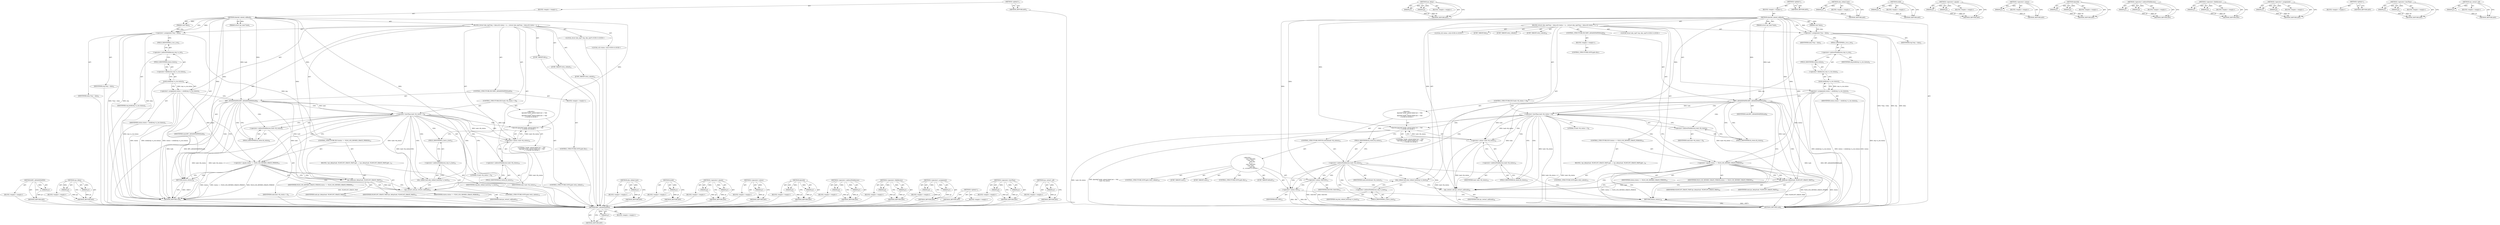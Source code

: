 digraph "rpc_restart_call" {
vulnerable_109 [label=<(METHOD,RPC_ASSASSINATED)>];
vulnerable_110 [label=<(PARAM,p1)>];
vulnerable_111 [label=<(BLOCK,&lt;empty&gt;,&lt;empty&gt;)>];
vulnerable_112 [label=<(METHOD_RETURN,ANY)>];
vulnerable_132 [label=<(METHOD,rpc_delay)>];
vulnerable_133 [label=<(PARAM,p1)>];
vulnerable_134 [label=<(PARAM,p2)>];
vulnerable_135 [label=<(BLOCK,&lt;empty&gt;,&lt;empty&gt;)>];
vulnerable_136 [label=<(METHOD_RETURN,ANY)>];
vulnerable_6 [label=<(METHOD,&lt;global&gt;)<SUB>1</SUB>>];
vulnerable_7 [label=<(BLOCK,&lt;empty&gt;,&lt;empty&gt;)<SUB>1</SUB>>];
vulnerable_8 [label=<(METHOD,nlmclnt_unlock_callback)<SUB>1</SUB>>];
vulnerable_9 [label=<(PARAM,struct rpc_task *task)<SUB>1</SUB>>];
vulnerable_10 [label=<(PARAM,void *data)<SUB>1</SUB>>];
vulnerable_11 [label=<(BLOCK,{
	struct nlm_rqst	*req = data;
	u32 status = n...,{
	struct nlm_rqst	*req = data;
	u32 status = n...)<SUB>2</SUB>>];
vulnerable_12 [label="<(LOCAL,struct nlm_rqst* req: nlm_rqst*)<SUB>3</SUB>>"];
vulnerable_13 [label=<(&lt;operator&gt;.assignment,*req = data)<SUB>3</SUB>>];
vulnerable_14 [label=<(IDENTIFIER,req,*req = data)<SUB>3</SUB>>];
vulnerable_15 [label=<(IDENTIFIER,data,*req = data)<SUB>3</SUB>>];
vulnerable_16 [label="<(LOCAL,u32 status: u32)<SUB>4</SUB>>"];
vulnerable_17 [label=<(&lt;operator&gt;.assignment,status = ntohl(req-&gt;a_res.status))<SUB>4</SUB>>];
vulnerable_18 [label=<(IDENTIFIER,status,status = ntohl(req-&gt;a_res.status))<SUB>4</SUB>>];
vulnerable_19 [label=<(ntohl,ntohl(req-&gt;a_res.status))<SUB>4</SUB>>];
vulnerable_20 [label=<(&lt;operator&gt;.fieldAccess,req-&gt;a_res.status)<SUB>4</SUB>>];
vulnerable_21 [label=<(&lt;operator&gt;.indirectFieldAccess,req-&gt;a_res)<SUB>4</SUB>>];
vulnerable_22 [label=<(IDENTIFIER,req,ntohl(req-&gt;a_res.status))<SUB>4</SUB>>];
vulnerable_23 [label=<(FIELD_IDENTIFIER,a_res,a_res)<SUB>4</SUB>>];
vulnerable_24 [label=<(FIELD_IDENTIFIER,status,status)<SUB>4</SUB>>];
vulnerable_25 [label=<(CONTROL_STRUCTURE,IF,if (RPC_ASSASSINATED(task)))<SUB>6</SUB>>];
vulnerable_26 [label=<(RPC_ASSASSINATED,RPC_ASSASSINATED(task))<SUB>6</SUB>>];
vulnerable_27 [label=<(IDENTIFIER,task,RPC_ASSASSINATED(task))<SUB>6</SUB>>];
vulnerable_28 [label=<(BLOCK,&lt;empty&gt;,&lt;empty&gt;)<SUB>7</SUB>>];
vulnerable_29 [label=<(CONTROL_STRUCTURE,GOTO,goto die;)<SUB>7</SUB>>];
vulnerable_30 [label=<(CONTROL_STRUCTURE,IF,if (task-&gt;tk_status &lt; 0))<SUB>9</SUB>>];
vulnerable_31 [label=<(&lt;operator&gt;.lessThan,task-&gt;tk_status &lt; 0)<SUB>9</SUB>>];
vulnerable_32 [label=<(&lt;operator&gt;.indirectFieldAccess,task-&gt;tk_status)<SUB>9</SUB>>];
vulnerable_33 [label=<(IDENTIFIER,task,task-&gt;tk_status &lt; 0)<SUB>9</SUB>>];
vulnerable_34 [label=<(FIELD_IDENTIFIER,tk_status,tk_status)<SUB>9</SUB>>];
vulnerable_35 [label=<(LITERAL,0,task-&gt;tk_status &lt; 0)<SUB>9</SUB>>];
vulnerable_36 [label="<(BLOCK,{
 		dprintk(&quot;lockd: unlock failed (err = %d)\n...,{
 		dprintk(&quot;lockd: unlock failed (err = %d)\n...)<SUB>9</SUB>>"];
vulnerable_37 [label="<(dprintk,dprintk(&quot;lockd: unlock failed (err = %d)\n&quot;, -t...)<SUB>10</SUB>>"];
vulnerable_38 [label="<(LITERAL,&quot;lockd: unlock failed (err = %d)\n&quot;,dprintk(&quot;lockd: unlock failed (err = %d)\n&quot;, -t...)<SUB>10</SUB>>"];
vulnerable_39 [label=<(&lt;operator&gt;.minus,-task-&gt;tk_status)<SUB>10</SUB>>];
vulnerable_40 [label=<(&lt;operator&gt;.indirectFieldAccess,task-&gt;tk_status)<SUB>10</SUB>>];
vulnerable_41 [label=<(IDENTIFIER,task,-task-&gt;tk_status)<SUB>10</SUB>>];
vulnerable_42 [label=<(FIELD_IDENTIFIER,tk_status,tk_status)<SUB>10</SUB>>];
vulnerable_43 [label=<(CONTROL_STRUCTURE,GOTO,goto retry_rebind;)<SUB>11</SUB>>];
vulnerable_44 [label=<(CONTROL_STRUCTURE,IF,if (status == NLM_LCK_DENIED_GRACE_PERIOD))<SUB>13</SUB>>];
vulnerable_45 [label=<(&lt;operator&gt;.equals,status == NLM_LCK_DENIED_GRACE_PERIOD)<SUB>13</SUB>>];
vulnerable_46 [label=<(IDENTIFIER,status,status == NLM_LCK_DENIED_GRACE_PERIOD)<SUB>13</SUB>>];
vulnerable_47 [label=<(IDENTIFIER,NLM_LCK_DENIED_GRACE_PERIOD,status == NLM_LCK_DENIED_GRACE_PERIOD)<SUB>13</SUB>>];
vulnerable_48 [label=<(BLOCK,{
 		rpc_delay(task, NLMCLNT_GRACE_WAIT);
		got...,{
 		rpc_delay(task, NLMCLNT_GRACE_WAIT);
		got...)<SUB>13</SUB>>];
vulnerable_49 [label=<(rpc_delay,rpc_delay(task, NLMCLNT_GRACE_WAIT))<SUB>14</SUB>>];
vulnerable_50 [label=<(IDENTIFIER,task,rpc_delay(task, NLMCLNT_GRACE_WAIT))<SUB>14</SUB>>];
vulnerable_51 [label=<(IDENTIFIER,NLMCLNT_GRACE_WAIT,rpc_delay(task, NLMCLNT_GRACE_WAIT))<SUB>14</SUB>>];
vulnerable_52 [label=<(CONTROL_STRUCTURE,GOTO,goto retry_unlock;)<SUB>15</SUB>>];
vulnerable_53 [label=<(JUMP_TARGET,die)<SUB>19</SUB>>];
vulnerable_54 [label=<(RETURN,return;,return;)<SUB>20</SUB>>];
vulnerable_55 [label=<(JUMP_TARGET,retry_rebind)<SUB>21</SUB>>];
vulnerable_56 [label=<(nlm_rebind_host,nlm_rebind_host(req-&gt;a_host))<SUB>22</SUB>>];
vulnerable_57 [label=<(&lt;operator&gt;.indirectFieldAccess,req-&gt;a_host)<SUB>22</SUB>>];
vulnerable_58 [label=<(IDENTIFIER,req,nlm_rebind_host(req-&gt;a_host))<SUB>22</SUB>>];
vulnerable_59 [label=<(FIELD_IDENTIFIER,a_host,a_host)<SUB>22</SUB>>];
vulnerable_60 [label=<(JUMP_TARGET,retry_unlock)<SUB>23</SUB>>];
vulnerable_61 [label=<(rpc_restart_call,rpc_restart_call(task))<SUB>24</SUB>>];
vulnerable_62 [label=<(IDENTIFIER,task,rpc_restart_call(task))<SUB>24</SUB>>];
vulnerable_63 [label=<(METHOD_RETURN,void)<SUB>1</SUB>>];
vulnerable_65 [label=<(METHOD_RETURN,ANY)<SUB>1</SUB>>];
vulnerable_137 [label=<(METHOD,nlm_rebind_host)>];
vulnerable_138 [label=<(PARAM,p1)>];
vulnerable_139 [label=<(BLOCK,&lt;empty&gt;,&lt;empty&gt;)>];
vulnerable_140 [label=<(METHOD_RETURN,ANY)>];
vulnerable_95 [label=<(METHOD,ntohl)>];
vulnerable_96 [label=<(PARAM,p1)>];
vulnerable_97 [label=<(BLOCK,&lt;empty&gt;,&lt;empty&gt;)>];
vulnerable_98 [label=<(METHOD_RETURN,ANY)>];
vulnerable_127 [label=<(METHOD,&lt;operator&gt;.equals)>];
vulnerable_128 [label=<(PARAM,p1)>];
vulnerable_129 [label=<(PARAM,p2)>];
vulnerable_130 [label=<(BLOCK,&lt;empty&gt;,&lt;empty&gt;)>];
vulnerable_131 [label=<(METHOD_RETURN,ANY)>];
vulnerable_123 [label=<(METHOD,&lt;operator&gt;.minus)>];
vulnerable_124 [label=<(PARAM,p1)>];
vulnerable_125 [label=<(BLOCK,&lt;empty&gt;,&lt;empty&gt;)>];
vulnerable_126 [label=<(METHOD_RETURN,ANY)>];
vulnerable_118 [label=<(METHOD,dprintk)>];
vulnerable_119 [label=<(PARAM,p1)>];
vulnerable_120 [label=<(PARAM,p2)>];
vulnerable_121 [label=<(BLOCK,&lt;empty&gt;,&lt;empty&gt;)>];
vulnerable_122 [label=<(METHOD_RETURN,ANY)>];
vulnerable_104 [label=<(METHOD,&lt;operator&gt;.indirectFieldAccess)>];
vulnerable_105 [label=<(PARAM,p1)>];
vulnerable_106 [label=<(PARAM,p2)>];
vulnerable_107 [label=<(BLOCK,&lt;empty&gt;,&lt;empty&gt;)>];
vulnerable_108 [label=<(METHOD_RETURN,ANY)>];
vulnerable_99 [label=<(METHOD,&lt;operator&gt;.fieldAccess)>];
vulnerable_100 [label=<(PARAM,p1)>];
vulnerable_101 [label=<(PARAM,p2)>];
vulnerable_102 [label=<(BLOCK,&lt;empty&gt;,&lt;empty&gt;)>];
vulnerable_103 [label=<(METHOD_RETURN,ANY)>];
vulnerable_90 [label=<(METHOD,&lt;operator&gt;.assignment)>];
vulnerable_91 [label=<(PARAM,p1)>];
vulnerable_92 [label=<(PARAM,p2)>];
vulnerable_93 [label=<(BLOCK,&lt;empty&gt;,&lt;empty&gt;)>];
vulnerable_94 [label=<(METHOD_RETURN,ANY)>];
vulnerable_84 [label=<(METHOD,&lt;global&gt;)<SUB>1</SUB>>];
vulnerable_85 [label=<(BLOCK,&lt;empty&gt;,&lt;empty&gt;)>];
vulnerable_86 [label=<(METHOD_RETURN,ANY)>];
vulnerable_113 [label=<(METHOD,&lt;operator&gt;.lessThan)>];
vulnerable_114 [label=<(PARAM,p1)>];
vulnerable_115 [label=<(PARAM,p2)>];
vulnerable_116 [label=<(BLOCK,&lt;empty&gt;,&lt;empty&gt;)>];
vulnerable_117 [label=<(METHOD_RETURN,ANY)>];
vulnerable_141 [label=<(METHOD,rpc_restart_call)>];
vulnerable_142 [label=<(PARAM,p1)>];
vulnerable_143 [label=<(BLOCK,&lt;empty&gt;,&lt;empty&gt;)>];
vulnerable_144 [label=<(METHOD_RETURN,ANY)>];
fixed_122 [label=<(METHOD,RPC_ASSASSINATED)>];
fixed_123 [label=<(PARAM,p1)>];
fixed_124 [label=<(BLOCK,&lt;empty&gt;,&lt;empty&gt;)>];
fixed_125 [label=<(METHOD_RETURN,ANY)>];
fixed_145 [label=<(METHOD,rpc_delay)>];
fixed_146 [label=<(PARAM,p1)>];
fixed_147 [label=<(PARAM,p2)>];
fixed_148 [label=<(BLOCK,&lt;empty&gt;,&lt;empty&gt;)>];
fixed_149 [label=<(METHOD_RETURN,ANY)>];
fixed_6 [label=<(METHOD,&lt;global&gt;)<SUB>1</SUB>>];
fixed_7 [label=<(BLOCK,&lt;empty&gt;,&lt;empty&gt;)<SUB>1</SUB>>];
fixed_8 [label=<(METHOD,nlmclnt_unlock_callback)<SUB>1</SUB>>];
fixed_9 [label=<(PARAM,struct rpc_task *task)<SUB>1</SUB>>];
fixed_10 [label=<(PARAM,void *data)<SUB>1</SUB>>];
fixed_11 [label=<(BLOCK,{
	struct nlm_rqst	*req = data;
	u32 status = n...,{
	struct nlm_rqst	*req = data;
	u32 status = n...)<SUB>2</SUB>>];
fixed_12 [label="<(LOCAL,struct nlm_rqst* req: nlm_rqst*)<SUB>3</SUB>>"];
fixed_13 [label=<(&lt;operator&gt;.assignment,*req = data)<SUB>3</SUB>>];
fixed_14 [label=<(IDENTIFIER,req,*req = data)<SUB>3</SUB>>];
fixed_15 [label=<(IDENTIFIER,data,*req = data)<SUB>3</SUB>>];
fixed_16 [label="<(LOCAL,u32 status: u32)<SUB>4</SUB>>"];
fixed_17 [label=<(&lt;operator&gt;.assignment,status = ntohl(req-&gt;a_res.status))<SUB>4</SUB>>];
fixed_18 [label=<(IDENTIFIER,status,status = ntohl(req-&gt;a_res.status))<SUB>4</SUB>>];
fixed_19 [label=<(ntohl,ntohl(req-&gt;a_res.status))<SUB>4</SUB>>];
fixed_20 [label=<(&lt;operator&gt;.fieldAccess,req-&gt;a_res.status)<SUB>4</SUB>>];
fixed_21 [label=<(&lt;operator&gt;.indirectFieldAccess,req-&gt;a_res)<SUB>4</SUB>>];
fixed_22 [label=<(IDENTIFIER,req,ntohl(req-&gt;a_res.status))<SUB>4</SUB>>];
fixed_23 [label=<(FIELD_IDENTIFIER,a_res,a_res)<SUB>4</SUB>>];
fixed_24 [label=<(FIELD_IDENTIFIER,status,status)<SUB>4</SUB>>];
fixed_25 [label=<(CONTROL_STRUCTURE,IF,if (RPC_ASSASSINATED(task)))<SUB>6</SUB>>];
fixed_26 [label=<(RPC_ASSASSINATED,RPC_ASSASSINATED(task))<SUB>6</SUB>>];
fixed_27 [label=<(IDENTIFIER,task,RPC_ASSASSINATED(task))<SUB>6</SUB>>];
fixed_28 [label=<(BLOCK,&lt;empty&gt;,&lt;empty&gt;)<SUB>7</SUB>>];
fixed_29 [label=<(CONTROL_STRUCTURE,GOTO,goto die;)<SUB>7</SUB>>];
fixed_30 [label=<(CONTROL_STRUCTURE,IF,if (task-&gt;tk_status &lt; 0))<SUB>9</SUB>>];
fixed_31 [label=<(&lt;operator&gt;.lessThan,task-&gt;tk_status &lt; 0)<SUB>9</SUB>>];
fixed_32 [label=<(&lt;operator&gt;.indirectFieldAccess,task-&gt;tk_status)<SUB>9</SUB>>];
fixed_33 [label=<(IDENTIFIER,task,task-&gt;tk_status &lt; 0)<SUB>9</SUB>>];
fixed_34 [label=<(FIELD_IDENTIFIER,tk_status,tk_status)<SUB>9</SUB>>];
fixed_35 [label=<(LITERAL,0,task-&gt;tk_status &lt; 0)<SUB>9</SUB>>];
fixed_36 [label="<(BLOCK,{
 		dprintk(&quot;lockd: unlock failed (err = %d)\n...,{
 		dprintk(&quot;lockd: unlock failed (err = %d)\n...)<SUB>9</SUB>>"];
fixed_37 [label="<(dprintk,dprintk(&quot;lockd: unlock failed (err = %d)\n&quot;, -t...)<SUB>10</SUB>>"];
fixed_38 [label="<(LITERAL,&quot;lockd: unlock failed (err = %d)\n&quot;,dprintk(&quot;lockd: unlock failed (err = %d)\n&quot;, -t...)<SUB>10</SUB>>"];
fixed_39 [label=<(&lt;operator&gt;.minus,-task-&gt;tk_status)<SUB>10</SUB>>];
fixed_40 [label=<(&lt;operator&gt;.indirectFieldAccess,task-&gt;tk_status)<SUB>10</SUB>>];
fixed_41 [label=<(IDENTIFIER,task,-task-&gt;tk_status)<SUB>10</SUB>>];
fixed_42 [label=<(FIELD_IDENTIFIER,tk_status,tk_status)<SUB>10</SUB>>];
fixed_43 [label=<(CONTROL_STRUCTURE,SWITCH,switch(task-&gt;tk_status))<SUB>11</SUB>>];
fixed_44 [label=<(&lt;operator&gt;.indirectFieldAccess,task-&gt;tk_status)<SUB>11</SUB>>];
fixed_45 [label=<(IDENTIFIER,task,switch(task-&gt;tk_status))<SUB>11</SUB>>];
fixed_46 [label=<(FIELD_IDENTIFIER,tk_status,tk_status)<SUB>11</SUB>>];
fixed_47 [label="<(BLOCK,{
		case -EACCES:
		case -EIO:
			goto die;
		d...,{
		case -EACCES:
		case -EIO:
			goto die;
		d...)<SUB>11</SUB>>"];
fixed_48 [label=<(JUMP_TARGET,case)<SUB>12</SUB>>];
fixed_49 [label=<(&lt;operator&gt;.minus,-EACCES)<SUB>12</SUB>>];
fixed_50 [label=<(IDENTIFIER,EACCES,-EACCES)<SUB>12</SUB>>];
fixed_51 [label=<(JUMP_TARGET,case)<SUB>13</SUB>>];
fixed_52 [label=<(&lt;operator&gt;.minus,-EIO)<SUB>13</SUB>>];
fixed_53 [label=<(IDENTIFIER,EIO,-EIO)<SUB>13</SUB>>];
fixed_54 [label=<(CONTROL_STRUCTURE,GOTO,goto die;)<SUB>14</SUB>>];
fixed_55 [label=<(JUMP_TARGET,default)<SUB>15</SUB>>];
fixed_56 [label=<(CONTROL_STRUCTURE,GOTO,goto retry_rebind;)<SUB>16</SUB>>];
fixed_57 [label=<(CONTROL_STRUCTURE,IF,if (status == NLM_LCK_DENIED_GRACE_PERIOD))<SUB>19</SUB>>];
fixed_58 [label=<(&lt;operator&gt;.equals,status == NLM_LCK_DENIED_GRACE_PERIOD)<SUB>19</SUB>>];
fixed_59 [label=<(IDENTIFIER,status,status == NLM_LCK_DENIED_GRACE_PERIOD)<SUB>19</SUB>>];
fixed_60 [label=<(IDENTIFIER,NLM_LCK_DENIED_GRACE_PERIOD,status == NLM_LCK_DENIED_GRACE_PERIOD)<SUB>19</SUB>>];
fixed_61 [label=<(BLOCK,{
 		rpc_delay(task, NLMCLNT_GRACE_WAIT);
		got...,{
 		rpc_delay(task, NLMCLNT_GRACE_WAIT);
		got...)<SUB>19</SUB>>];
fixed_62 [label=<(rpc_delay,rpc_delay(task, NLMCLNT_GRACE_WAIT))<SUB>20</SUB>>];
fixed_63 [label=<(IDENTIFIER,task,rpc_delay(task, NLMCLNT_GRACE_WAIT))<SUB>20</SUB>>];
fixed_64 [label=<(IDENTIFIER,NLMCLNT_GRACE_WAIT,rpc_delay(task, NLMCLNT_GRACE_WAIT))<SUB>20</SUB>>];
fixed_65 [label=<(CONTROL_STRUCTURE,GOTO,goto retry_unlock;)<SUB>21</SUB>>];
fixed_66 [label=<(JUMP_TARGET,die)<SUB>25</SUB>>];
fixed_67 [label=<(RETURN,return;,return;)<SUB>26</SUB>>];
fixed_68 [label=<(JUMP_TARGET,retry_rebind)<SUB>27</SUB>>];
fixed_69 [label=<(nlm_rebind_host,nlm_rebind_host(req-&gt;a_host))<SUB>28</SUB>>];
fixed_70 [label=<(&lt;operator&gt;.indirectFieldAccess,req-&gt;a_host)<SUB>28</SUB>>];
fixed_71 [label=<(IDENTIFIER,req,nlm_rebind_host(req-&gt;a_host))<SUB>28</SUB>>];
fixed_72 [label=<(FIELD_IDENTIFIER,a_host,a_host)<SUB>28</SUB>>];
fixed_73 [label=<(JUMP_TARGET,retry_unlock)<SUB>29</SUB>>];
fixed_74 [label=<(rpc_restart_call,rpc_restart_call(task))<SUB>30</SUB>>];
fixed_75 [label=<(IDENTIFIER,task,rpc_restart_call(task))<SUB>30</SUB>>];
fixed_76 [label=<(METHOD_RETURN,void)<SUB>1</SUB>>];
fixed_78 [label=<(METHOD_RETURN,ANY)<SUB>1</SUB>>];
fixed_150 [label=<(METHOD,nlm_rebind_host)>];
fixed_151 [label=<(PARAM,p1)>];
fixed_152 [label=<(BLOCK,&lt;empty&gt;,&lt;empty&gt;)>];
fixed_153 [label=<(METHOD_RETURN,ANY)>];
fixed_108 [label=<(METHOD,ntohl)>];
fixed_109 [label=<(PARAM,p1)>];
fixed_110 [label=<(BLOCK,&lt;empty&gt;,&lt;empty&gt;)>];
fixed_111 [label=<(METHOD_RETURN,ANY)>];
fixed_140 [label=<(METHOD,&lt;operator&gt;.equals)>];
fixed_141 [label=<(PARAM,p1)>];
fixed_142 [label=<(PARAM,p2)>];
fixed_143 [label=<(BLOCK,&lt;empty&gt;,&lt;empty&gt;)>];
fixed_144 [label=<(METHOD_RETURN,ANY)>];
fixed_136 [label=<(METHOD,&lt;operator&gt;.minus)>];
fixed_137 [label=<(PARAM,p1)>];
fixed_138 [label=<(BLOCK,&lt;empty&gt;,&lt;empty&gt;)>];
fixed_139 [label=<(METHOD_RETURN,ANY)>];
fixed_131 [label=<(METHOD,dprintk)>];
fixed_132 [label=<(PARAM,p1)>];
fixed_133 [label=<(PARAM,p2)>];
fixed_134 [label=<(BLOCK,&lt;empty&gt;,&lt;empty&gt;)>];
fixed_135 [label=<(METHOD_RETURN,ANY)>];
fixed_117 [label=<(METHOD,&lt;operator&gt;.indirectFieldAccess)>];
fixed_118 [label=<(PARAM,p1)>];
fixed_119 [label=<(PARAM,p2)>];
fixed_120 [label=<(BLOCK,&lt;empty&gt;,&lt;empty&gt;)>];
fixed_121 [label=<(METHOD_RETURN,ANY)>];
fixed_112 [label=<(METHOD,&lt;operator&gt;.fieldAccess)>];
fixed_113 [label=<(PARAM,p1)>];
fixed_114 [label=<(PARAM,p2)>];
fixed_115 [label=<(BLOCK,&lt;empty&gt;,&lt;empty&gt;)>];
fixed_116 [label=<(METHOD_RETURN,ANY)>];
fixed_103 [label=<(METHOD,&lt;operator&gt;.assignment)>];
fixed_104 [label=<(PARAM,p1)>];
fixed_105 [label=<(PARAM,p2)>];
fixed_106 [label=<(BLOCK,&lt;empty&gt;,&lt;empty&gt;)>];
fixed_107 [label=<(METHOD_RETURN,ANY)>];
fixed_97 [label=<(METHOD,&lt;global&gt;)<SUB>1</SUB>>];
fixed_98 [label=<(BLOCK,&lt;empty&gt;,&lt;empty&gt;)>];
fixed_99 [label=<(METHOD_RETURN,ANY)>];
fixed_126 [label=<(METHOD,&lt;operator&gt;.lessThan)>];
fixed_127 [label=<(PARAM,p1)>];
fixed_128 [label=<(PARAM,p2)>];
fixed_129 [label=<(BLOCK,&lt;empty&gt;,&lt;empty&gt;)>];
fixed_130 [label=<(METHOD_RETURN,ANY)>];
fixed_154 [label=<(METHOD,rpc_restart_call)>];
fixed_155 [label=<(PARAM,p1)>];
fixed_156 [label=<(BLOCK,&lt;empty&gt;,&lt;empty&gt;)>];
fixed_157 [label=<(METHOD_RETURN,ANY)>];
vulnerable_109 -> vulnerable_110  [key=0, label="AST: "];
vulnerable_109 -> vulnerable_110  [key=1, label="DDG: "];
vulnerable_109 -> vulnerable_111  [key=0, label="AST: "];
vulnerable_109 -> vulnerable_112  [key=0, label="AST: "];
vulnerable_109 -> vulnerable_112  [key=1, label="CFG: "];
vulnerable_110 -> vulnerable_112  [key=0, label="DDG: p1"];
vulnerable_111 -> fixed_122  [key=0];
vulnerable_112 -> fixed_122  [key=0];
vulnerable_132 -> vulnerable_133  [key=0, label="AST: "];
vulnerable_132 -> vulnerable_133  [key=1, label="DDG: "];
vulnerable_132 -> vulnerable_135  [key=0, label="AST: "];
vulnerable_132 -> vulnerable_134  [key=0, label="AST: "];
vulnerable_132 -> vulnerable_134  [key=1, label="DDG: "];
vulnerable_132 -> vulnerable_136  [key=0, label="AST: "];
vulnerable_132 -> vulnerable_136  [key=1, label="CFG: "];
vulnerable_133 -> vulnerable_136  [key=0, label="DDG: p1"];
vulnerable_134 -> vulnerable_136  [key=0, label="DDG: p2"];
vulnerable_135 -> fixed_122  [key=0];
vulnerable_136 -> fixed_122  [key=0];
vulnerable_6 -> vulnerable_7  [key=0, label="AST: "];
vulnerable_6 -> vulnerable_65  [key=0, label="AST: "];
vulnerable_6 -> vulnerable_65  [key=1, label="CFG: "];
vulnerable_7 -> vulnerable_8  [key=0, label="AST: "];
vulnerable_8 -> vulnerable_9  [key=0, label="AST: "];
vulnerable_8 -> vulnerable_9  [key=1, label="DDG: "];
vulnerable_8 -> vulnerable_10  [key=0, label="AST: "];
vulnerable_8 -> vulnerable_10  [key=1, label="DDG: "];
vulnerable_8 -> vulnerable_11  [key=0, label="AST: "];
vulnerable_8 -> vulnerable_63  [key=0, label="AST: "];
vulnerable_8 -> vulnerable_13  [key=0, label="CFG: "];
vulnerable_8 -> vulnerable_13  [key=1, label="DDG: "];
vulnerable_8 -> vulnerable_54  [key=0, label="DDG: "];
vulnerable_8 -> vulnerable_61  [key=0, label="DDG: "];
vulnerable_8 -> vulnerable_26  [key=0, label="DDG: "];
vulnerable_8 -> vulnerable_31  [key=0, label="DDG: "];
vulnerable_8 -> vulnerable_45  [key=0, label="DDG: "];
vulnerable_8 -> vulnerable_37  [key=0, label="DDG: "];
vulnerable_8 -> vulnerable_49  [key=0, label="DDG: "];
vulnerable_9 -> vulnerable_26  [key=0, label="DDG: task"];
vulnerable_10 -> vulnerable_13  [key=0, label="DDG: data"];
vulnerable_11 -> vulnerable_12  [key=0, label="AST: "];
vulnerable_11 -> vulnerable_13  [key=0, label="AST: "];
vulnerable_11 -> vulnerable_16  [key=0, label="AST: "];
vulnerable_11 -> vulnerable_17  [key=0, label="AST: "];
vulnerable_11 -> vulnerable_25  [key=0, label="AST: "];
vulnerable_11 -> vulnerable_30  [key=0, label="AST: "];
vulnerable_11 -> vulnerable_44  [key=0, label="AST: "];
vulnerable_11 -> vulnerable_53  [key=0, label="AST: "];
vulnerable_11 -> vulnerable_54  [key=0, label="AST: "];
vulnerable_11 -> vulnerable_55  [key=0, label="AST: "];
vulnerable_11 -> vulnerable_56  [key=0, label="AST: "];
vulnerable_11 -> vulnerable_60  [key=0, label="AST: "];
vulnerable_11 -> vulnerable_61  [key=0, label="AST: "];
vulnerable_12 -> fixed_122  [key=0];
vulnerable_13 -> vulnerable_14  [key=0, label="AST: "];
vulnerable_13 -> vulnerable_15  [key=0, label="AST: "];
vulnerable_13 -> vulnerable_23  [key=0, label="CFG: "];
vulnerable_13 -> vulnerable_63  [key=0, label="DDG: req"];
vulnerable_13 -> vulnerable_63  [key=1, label="DDG: data"];
vulnerable_13 -> vulnerable_63  [key=2, label="DDG: *req = data"];
vulnerable_13 -> vulnerable_56  [key=0, label="DDG: req"];
vulnerable_14 -> fixed_122  [key=0];
vulnerable_15 -> fixed_122  [key=0];
vulnerable_16 -> fixed_122  [key=0];
vulnerable_17 -> vulnerable_18  [key=0, label="AST: "];
vulnerable_17 -> vulnerable_19  [key=0, label="AST: "];
vulnerable_17 -> vulnerable_26  [key=0, label="CFG: "];
vulnerable_17 -> vulnerable_63  [key=0, label="DDG: status"];
vulnerable_17 -> vulnerable_63  [key=1, label="DDG: ntohl(req-&gt;a_res.status)"];
vulnerable_17 -> vulnerable_63  [key=2, label="DDG: status = ntohl(req-&gt;a_res.status)"];
vulnerable_17 -> vulnerable_45  [key=0, label="DDG: status"];
vulnerable_18 -> fixed_122  [key=0];
vulnerable_19 -> vulnerable_20  [key=0, label="AST: "];
vulnerable_19 -> vulnerable_17  [key=0, label="CFG: "];
vulnerable_19 -> vulnerable_17  [key=1, label="DDG: req-&gt;a_res.status"];
vulnerable_19 -> vulnerable_63  [key=0, label="DDG: req-&gt;a_res.status"];
vulnerable_20 -> vulnerable_21  [key=0, label="AST: "];
vulnerable_20 -> vulnerable_24  [key=0, label="AST: "];
vulnerable_20 -> vulnerable_19  [key=0, label="CFG: "];
vulnerable_21 -> vulnerable_22  [key=0, label="AST: "];
vulnerable_21 -> vulnerable_23  [key=0, label="AST: "];
vulnerable_21 -> vulnerable_24  [key=0, label="CFG: "];
vulnerable_22 -> fixed_122  [key=0];
vulnerable_23 -> vulnerable_21  [key=0, label="CFG: "];
vulnerable_24 -> vulnerable_20  [key=0, label="CFG: "];
vulnerable_25 -> vulnerable_26  [key=0, label="AST: "];
vulnerable_25 -> vulnerable_28  [key=0, label="AST: "];
vulnerable_26 -> vulnerable_27  [key=0, label="AST: "];
vulnerable_26 -> vulnerable_54  [key=0, label="CFG: "];
vulnerable_26 -> vulnerable_54  [key=1, label="CDG: "];
vulnerable_26 -> vulnerable_34  [key=0, label="CFG: "];
vulnerable_26 -> vulnerable_34  [key=1, label="CDG: "];
vulnerable_26 -> vulnerable_63  [key=0, label="DDG: task"];
vulnerable_26 -> vulnerable_63  [key=1, label="DDG: RPC_ASSASSINATED(task)"];
vulnerable_26 -> vulnerable_61  [key=0, label="DDG: task"];
vulnerable_26 -> vulnerable_31  [key=0, label="DDG: task"];
vulnerable_26 -> vulnerable_31  [key=1, label="CDG: "];
vulnerable_26 -> vulnerable_49  [key=0, label="DDG: task"];
vulnerable_26 -> vulnerable_39  [key=0, label="DDG: task"];
vulnerable_26 -> vulnerable_32  [key=0, label="CDG: "];
vulnerable_27 -> fixed_122  [key=0];
vulnerable_28 -> vulnerable_29  [key=0, label="AST: "];
vulnerable_29 -> fixed_122  [key=0];
vulnerable_30 -> vulnerable_31  [key=0, label="AST: "];
vulnerable_30 -> vulnerable_36  [key=0, label="AST: "];
vulnerable_31 -> vulnerable_32  [key=0, label="AST: "];
vulnerable_31 -> vulnerable_35  [key=0, label="AST: "];
vulnerable_31 -> vulnerable_42  [key=0, label="CFG: "];
vulnerable_31 -> vulnerable_42  [key=1, label="CDG: "];
vulnerable_31 -> vulnerable_45  [key=0, label="CFG: "];
vulnerable_31 -> vulnerable_45  [key=1, label="CDG: "];
vulnerable_31 -> vulnerable_63  [key=0, label="DDG: task-&gt;tk_status"];
vulnerable_31 -> vulnerable_63  [key=1, label="DDG: task-&gt;tk_status &lt; 0"];
vulnerable_31 -> vulnerable_61  [key=0, label="DDG: task-&gt;tk_status"];
vulnerable_31 -> vulnerable_61  [key=1, label="CDG: "];
vulnerable_31 -> vulnerable_49  [key=0, label="DDG: task-&gt;tk_status"];
vulnerable_31 -> vulnerable_39  [key=0, label="DDG: task-&gt;tk_status"];
vulnerable_31 -> vulnerable_39  [key=1, label="CDG: "];
vulnerable_31 -> vulnerable_57  [key=0, label="CDG: "];
vulnerable_31 -> vulnerable_37  [key=0, label="CDG: "];
vulnerable_31 -> vulnerable_56  [key=0, label="CDG: "];
vulnerable_31 -> vulnerable_40  [key=0, label="CDG: "];
vulnerable_31 -> vulnerable_59  [key=0, label="CDG: "];
vulnerable_32 -> vulnerable_33  [key=0, label="AST: "];
vulnerable_32 -> vulnerable_34  [key=0, label="AST: "];
vulnerable_32 -> vulnerable_31  [key=0, label="CFG: "];
vulnerable_33 -> fixed_122  [key=0];
vulnerable_34 -> vulnerable_32  [key=0, label="CFG: "];
vulnerable_35 -> fixed_122  [key=0];
vulnerable_36 -> vulnerable_37  [key=0, label="AST: "];
vulnerable_36 -> vulnerable_43  [key=0, label="AST: "];
vulnerable_37 -> vulnerable_38  [key=0, label="AST: "];
vulnerable_37 -> vulnerable_39  [key=0, label="AST: "];
vulnerable_37 -> vulnerable_59  [key=0, label="CFG: "];
vulnerable_38 -> fixed_122  [key=0];
vulnerable_39 -> vulnerable_40  [key=0, label="AST: "];
vulnerable_39 -> vulnerable_37  [key=0, label="CFG: "];
vulnerable_39 -> vulnerable_37  [key=1, label="DDG: task-&gt;tk_status"];
vulnerable_39 -> vulnerable_61  [key=0, label="DDG: task-&gt;tk_status"];
vulnerable_40 -> vulnerable_41  [key=0, label="AST: "];
vulnerable_40 -> vulnerable_42  [key=0, label="AST: "];
vulnerable_40 -> vulnerable_39  [key=0, label="CFG: "];
vulnerable_41 -> fixed_122  [key=0];
vulnerable_42 -> vulnerable_40  [key=0, label="CFG: "];
vulnerable_43 -> fixed_122  [key=0];
vulnerable_44 -> vulnerable_45  [key=0, label="AST: "];
vulnerable_44 -> vulnerable_48  [key=0, label="AST: "];
vulnerable_45 -> vulnerable_46  [key=0, label="AST: "];
vulnerable_45 -> vulnerable_47  [key=0, label="AST: "];
vulnerable_45 -> vulnerable_49  [key=0, label="CFG: "];
vulnerable_45 -> vulnerable_49  [key=1, label="CDG: "];
vulnerable_45 -> vulnerable_54  [key=0, label="CFG: "];
vulnerable_45 -> vulnerable_54  [key=1, label="CDG: "];
vulnerable_45 -> vulnerable_63  [key=0, label="DDG: status"];
vulnerable_45 -> vulnerable_63  [key=1, label="DDG: status == NLM_LCK_DENIED_GRACE_PERIOD"];
vulnerable_45 -> vulnerable_63  [key=2, label="DDG: NLM_LCK_DENIED_GRACE_PERIOD"];
vulnerable_45 -> vulnerable_61  [key=0, label="CDG: "];
vulnerable_46 -> fixed_122  [key=0];
vulnerable_47 -> fixed_122  [key=0];
vulnerable_48 -> vulnerable_49  [key=0, label="AST: "];
vulnerable_48 -> vulnerable_52  [key=0, label="AST: "];
vulnerable_49 -> vulnerable_50  [key=0, label="AST: "];
vulnerable_49 -> vulnerable_51  [key=0, label="AST: "];
vulnerable_49 -> vulnerable_61  [key=0, label="CFG: "];
vulnerable_49 -> vulnerable_61  [key=1, label="DDG: task"];
vulnerable_49 -> vulnerable_63  [key=0, label="DDG: NLMCLNT_GRACE_WAIT"];
vulnerable_50 -> fixed_122  [key=0];
vulnerable_51 -> fixed_122  [key=0];
vulnerable_52 -> fixed_122  [key=0];
vulnerable_53 -> fixed_122  [key=0];
vulnerable_54 -> vulnerable_63  [key=0, label="CFG: "];
vulnerable_54 -> vulnerable_63  [key=1, label="DDG: &lt;RET&gt;"];
vulnerable_55 -> fixed_122  [key=0];
vulnerable_56 -> vulnerable_57  [key=0, label="AST: "];
vulnerable_56 -> vulnerable_61  [key=0, label="CFG: "];
vulnerable_57 -> vulnerable_58  [key=0, label="AST: "];
vulnerable_57 -> vulnerable_59  [key=0, label="AST: "];
vulnerable_57 -> vulnerable_56  [key=0, label="CFG: "];
vulnerable_58 -> fixed_122  [key=0];
vulnerable_59 -> vulnerable_57  [key=0, label="CFG: "];
vulnerable_60 -> fixed_122  [key=0];
vulnerable_61 -> vulnerable_62  [key=0, label="AST: "];
vulnerable_61 -> vulnerable_63  [key=0, label="CFG: "];
vulnerable_62 -> fixed_122  [key=0];
vulnerable_63 -> fixed_122  [key=0];
vulnerable_65 -> fixed_122  [key=0];
vulnerable_137 -> vulnerable_138  [key=0, label="AST: "];
vulnerable_137 -> vulnerable_138  [key=1, label="DDG: "];
vulnerable_137 -> vulnerable_139  [key=0, label="AST: "];
vulnerable_137 -> vulnerable_140  [key=0, label="AST: "];
vulnerable_137 -> vulnerable_140  [key=1, label="CFG: "];
vulnerable_138 -> vulnerable_140  [key=0, label="DDG: p1"];
vulnerable_139 -> fixed_122  [key=0];
vulnerable_140 -> fixed_122  [key=0];
vulnerable_95 -> vulnerable_96  [key=0, label="AST: "];
vulnerable_95 -> vulnerable_96  [key=1, label="DDG: "];
vulnerable_95 -> vulnerable_97  [key=0, label="AST: "];
vulnerable_95 -> vulnerable_98  [key=0, label="AST: "];
vulnerable_95 -> vulnerable_98  [key=1, label="CFG: "];
vulnerable_96 -> vulnerable_98  [key=0, label="DDG: p1"];
vulnerable_97 -> fixed_122  [key=0];
vulnerable_98 -> fixed_122  [key=0];
vulnerable_127 -> vulnerable_128  [key=0, label="AST: "];
vulnerable_127 -> vulnerable_128  [key=1, label="DDG: "];
vulnerable_127 -> vulnerable_130  [key=0, label="AST: "];
vulnerable_127 -> vulnerable_129  [key=0, label="AST: "];
vulnerable_127 -> vulnerable_129  [key=1, label="DDG: "];
vulnerable_127 -> vulnerable_131  [key=0, label="AST: "];
vulnerable_127 -> vulnerable_131  [key=1, label="CFG: "];
vulnerable_128 -> vulnerable_131  [key=0, label="DDG: p1"];
vulnerable_129 -> vulnerable_131  [key=0, label="DDG: p2"];
vulnerable_130 -> fixed_122  [key=0];
vulnerable_131 -> fixed_122  [key=0];
vulnerable_123 -> vulnerable_124  [key=0, label="AST: "];
vulnerable_123 -> vulnerable_124  [key=1, label="DDG: "];
vulnerable_123 -> vulnerable_125  [key=0, label="AST: "];
vulnerable_123 -> vulnerable_126  [key=0, label="AST: "];
vulnerable_123 -> vulnerable_126  [key=1, label="CFG: "];
vulnerable_124 -> vulnerable_126  [key=0, label="DDG: p1"];
vulnerable_125 -> fixed_122  [key=0];
vulnerable_126 -> fixed_122  [key=0];
vulnerable_118 -> vulnerable_119  [key=0, label="AST: "];
vulnerable_118 -> vulnerable_119  [key=1, label="DDG: "];
vulnerable_118 -> vulnerable_121  [key=0, label="AST: "];
vulnerable_118 -> vulnerable_120  [key=0, label="AST: "];
vulnerable_118 -> vulnerable_120  [key=1, label="DDG: "];
vulnerable_118 -> vulnerable_122  [key=0, label="AST: "];
vulnerable_118 -> vulnerable_122  [key=1, label="CFG: "];
vulnerable_119 -> vulnerable_122  [key=0, label="DDG: p1"];
vulnerable_120 -> vulnerable_122  [key=0, label="DDG: p2"];
vulnerable_121 -> fixed_122  [key=0];
vulnerable_122 -> fixed_122  [key=0];
vulnerable_104 -> vulnerable_105  [key=0, label="AST: "];
vulnerable_104 -> vulnerable_105  [key=1, label="DDG: "];
vulnerable_104 -> vulnerable_107  [key=0, label="AST: "];
vulnerable_104 -> vulnerable_106  [key=0, label="AST: "];
vulnerable_104 -> vulnerable_106  [key=1, label="DDG: "];
vulnerable_104 -> vulnerable_108  [key=0, label="AST: "];
vulnerable_104 -> vulnerable_108  [key=1, label="CFG: "];
vulnerable_105 -> vulnerable_108  [key=0, label="DDG: p1"];
vulnerable_106 -> vulnerable_108  [key=0, label="DDG: p2"];
vulnerable_107 -> fixed_122  [key=0];
vulnerable_108 -> fixed_122  [key=0];
vulnerable_99 -> vulnerable_100  [key=0, label="AST: "];
vulnerable_99 -> vulnerable_100  [key=1, label="DDG: "];
vulnerable_99 -> vulnerable_102  [key=0, label="AST: "];
vulnerable_99 -> vulnerable_101  [key=0, label="AST: "];
vulnerable_99 -> vulnerable_101  [key=1, label="DDG: "];
vulnerable_99 -> vulnerable_103  [key=0, label="AST: "];
vulnerable_99 -> vulnerable_103  [key=1, label="CFG: "];
vulnerable_100 -> vulnerable_103  [key=0, label="DDG: p1"];
vulnerable_101 -> vulnerable_103  [key=0, label="DDG: p2"];
vulnerable_102 -> fixed_122  [key=0];
vulnerable_103 -> fixed_122  [key=0];
vulnerable_90 -> vulnerable_91  [key=0, label="AST: "];
vulnerable_90 -> vulnerable_91  [key=1, label="DDG: "];
vulnerable_90 -> vulnerable_93  [key=0, label="AST: "];
vulnerable_90 -> vulnerable_92  [key=0, label="AST: "];
vulnerable_90 -> vulnerable_92  [key=1, label="DDG: "];
vulnerable_90 -> vulnerable_94  [key=0, label="AST: "];
vulnerable_90 -> vulnerable_94  [key=1, label="CFG: "];
vulnerable_91 -> vulnerable_94  [key=0, label="DDG: p1"];
vulnerable_92 -> vulnerable_94  [key=0, label="DDG: p2"];
vulnerable_93 -> fixed_122  [key=0];
vulnerable_94 -> fixed_122  [key=0];
vulnerable_84 -> vulnerable_85  [key=0, label="AST: "];
vulnerable_84 -> vulnerable_86  [key=0, label="AST: "];
vulnerable_84 -> vulnerable_86  [key=1, label="CFG: "];
vulnerable_85 -> fixed_122  [key=0];
vulnerable_86 -> fixed_122  [key=0];
vulnerable_113 -> vulnerable_114  [key=0, label="AST: "];
vulnerable_113 -> vulnerable_114  [key=1, label="DDG: "];
vulnerable_113 -> vulnerable_116  [key=0, label="AST: "];
vulnerable_113 -> vulnerable_115  [key=0, label="AST: "];
vulnerable_113 -> vulnerable_115  [key=1, label="DDG: "];
vulnerable_113 -> vulnerable_117  [key=0, label="AST: "];
vulnerable_113 -> vulnerable_117  [key=1, label="CFG: "];
vulnerable_114 -> vulnerable_117  [key=0, label="DDG: p1"];
vulnerable_115 -> vulnerable_117  [key=0, label="DDG: p2"];
vulnerable_116 -> fixed_122  [key=0];
vulnerable_117 -> fixed_122  [key=0];
vulnerable_141 -> vulnerable_142  [key=0, label="AST: "];
vulnerable_141 -> vulnerable_142  [key=1, label="DDG: "];
vulnerable_141 -> vulnerable_143  [key=0, label="AST: "];
vulnerable_141 -> vulnerable_144  [key=0, label="AST: "];
vulnerable_141 -> vulnerable_144  [key=1, label="CFG: "];
vulnerable_142 -> vulnerable_144  [key=0, label="DDG: p1"];
vulnerable_143 -> fixed_122  [key=0];
vulnerable_144 -> fixed_122  [key=0];
fixed_122 -> fixed_123  [key=0, label="AST: "];
fixed_122 -> fixed_123  [key=1, label="DDG: "];
fixed_122 -> fixed_124  [key=0, label="AST: "];
fixed_122 -> fixed_125  [key=0, label="AST: "];
fixed_122 -> fixed_125  [key=1, label="CFG: "];
fixed_123 -> fixed_125  [key=0, label="DDG: p1"];
fixed_145 -> fixed_146  [key=0, label="AST: "];
fixed_145 -> fixed_146  [key=1, label="DDG: "];
fixed_145 -> fixed_148  [key=0, label="AST: "];
fixed_145 -> fixed_147  [key=0, label="AST: "];
fixed_145 -> fixed_147  [key=1, label="DDG: "];
fixed_145 -> fixed_149  [key=0, label="AST: "];
fixed_145 -> fixed_149  [key=1, label="CFG: "];
fixed_146 -> fixed_149  [key=0, label="DDG: p1"];
fixed_147 -> fixed_149  [key=0, label="DDG: p2"];
fixed_6 -> fixed_7  [key=0, label="AST: "];
fixed_6 -> fixed_78  [key=0, label="AST: "];
fixed_6 -> fixed_78  [key=1, label="CFG: "];
fixed_7 -> fixed_8  [key=0, label="AST: "];
fixed_8 -> fixed_9  [key=0, label="AST: "];
fixed_8 -> fixed_9  [key=1, label="DDG: "];
fixed_8 -> fixed_10  [key=0, label="AST: "];
fixed_8 -> fixed_10  [key=1, label="DDG: "];
fixed_8 -> fixed_11  [key=0, label="AST: "];
fixed_8 -> fixed_76  [key=0, label="AST: "];
fixed_8 -> fixed_13  [key=0, label="CFG: "];
fixed_8 -> fixed_13  [key=1, label="DDG: "];
fixed_8 -> fixed_67  [key=0, label="DDG: "];
fixed_8 -> fixed_74  [key=0, label="DDG: "];
fixed_8 -> fixed_26  [key=0, label="DDG: "];
fixed_8 -> fixed_31  [key=0, label="DDG: "];
fixed_8 -> fixed_58  [key=0, label="DDG: "];
fixed_8 -> fixed_37  [key=0, label="DDG: "];
fixed_8 -> fixed_62  [key=0, label="DDG: "];
fixed_8 -> fixed_49  [key=0, label="DDG: "];
fixed_8 -> fixed_52  [key=0, label="DDG: "];
fixed_9 -> fixed_26  [key=0, label="DDG: task"];
fixed_10 -> fixed_13  [key=0, label="DDG: data"];
fixed_11 -> fixed_12  [key=0, label="AST: "];
fixed_11 -> fixed_13  [key=0, label="AST: "];
fixed_11 -> fixed_16  [key=0, label="AST: "];
fixed_11 -> fixed_17  [key=0, label="AST: "];
fixed_11 -> fixed_25  [key=0, label="AST: "];
fixed_11 -> fixed_30  [key=0, label="AST: "];
fixed_11 -> fixed_57  [key=0, label="AST: "];
fixed_11 -> fixed_66  [key=0, label="AST: "];
fixed_11 -> fixed_67  [key=0, label="AST: "];
fixed_11 -> fixed_68  [key=0, label="AST: "];
fixed_11 -> fixed_69  [key=0, label="AST: "];
fixed_11 -> fixed_73  [key=0, label="AST: "];
fixed_11 -> fixed_74  [key=0, label="AST: "];
fixed_13 -> fixed_14  [key=0, label="AST: "];
fixed_13 -> fixed_15  [key=0, label="AST: "];
fixed_13 -> fixed_23  [key=0, label="CFG: "];
fixed_13 -> fixed_76  [key=0, label="DDG: req"];
fixed_13 -> fixed_76  [key=1, label="DDG: data"];
fixed_13 -> fixed_76  [key=2, label="DDG: *req = data"];
fixed_13 -> fixed_69  [key=0, label="DDG: req"];
fixed_17 -> fixed_18  [key=0, label="AST: "];
fixed_17 -> fixed_19  [key=0, label="AST: "];
fixed_17 -> fixed_26  [key=0, label="CFG: "];
fixed_17 -> fixed_76  [key=0, label="DDG: status"];
fixed_17 -> fixed_76  [key=1, label="DDG: ntohl(req-&gt;a_res.status)"];
fixed_17 -> fixed_76  [key=2, label="DDG: status = ntohl(req-&gt;a_res.status)"];
fixed_17 -> fixed_58  [key=0, label="DDG: status"];
fixed_19 -> fixed_20  [key=0, label="AST: "];
fixed_19 -> fixed_17  [key=0, label="CFG: "];
fixed_19 -> fixed_17  [key=1, label="DDG: req-&gt;a_res.status"];
fixed_19 -> fixed_76  [key=0, label="DDG: req-&gt;a_res.status"];
fixed_20 -> fixed_21  [key=0, label="AST: "];
fixed_20 -> fixed_24  [key=0, label="AST: "];
fixed_20 -> fixed_19  [key=0, label="CFG: "];
fixed_21 -> fixed_22  [key=0, label="AST: "];
fixed_21 -> fixed_23  [key=0, label="AST: "];
fixed_21 -> fixed_24  [key=0, label="CFG: "];
fixed_23 -> fixed_21  [key=0, label="CFG: "];
fixed_24 -> fixed_20  [key=0, label="CFG: "];
fixed_25 -> fixed_26  [key=0, label="AST: "];
fixed_25 -> fixed_28  [key=0, label="AST: "];
fixed_26 -> fixed_27  [key=0, label="AST: "];
fixed_26 -> fixed_67  [key=0, label="CFG: "];
fixed_26 -> fixed_67  [key=1, label="CDG: "];
fixed_26 -> fixed_34  [key=0, label="CFG: "];
fixed_26 -> fixed_34  [key=1, label="CDG: "];
fixed_26 -> fixed_76  [key=0, label="DDG: task"];
fixed_26 -> fixed_76  [key=1, label="DDG: RPC_ASSASSINATED(task)"];
fixed_26 -> fixed_74  [key=0, label="DDG: task"];
fixed_26 -> fixed_31  [key=0, label="DDG: task"];
fixed_26 -> fixed_31  [key=1, label="CDG: "];
fixed_26 -> fixed_62  [key=0, label="DDG: task"];
fixed_26 -> fixed_39  [key=0, label="DDG: task"];
fixed_26 -> fixed_32  [key=0, label="CDG: "];
fixed_28 -> fixed_29  [key=0, label="AST: "];
fixed_30 -> fixed_31  [key=0, label="AST: "];
fixed_30 -> fixed_36  [key=0, label="AST: "];
fixed_31 -> fixed_32  [key=0, label="AST: "];
fixed_31 -> fixed_35  [key=0, label="AST: "];
fixed_31 -> fixed_42  [key=0, label="CFG: "];
fixed_31 -> fixed_42  [key=1, label="CDG: "];
fixed_31 -> fixed_58  [key=0, label="CFG: "];
fixed_31 -> fixed_58  [key=1, label="CDG: "];
fixed_31 -> fixed_76  [key=0, label="DDG: task-&gt;tk_status"];
fixed_31 -> fixed_76  [key=1, label="DDG: task-&gt;tk_status &lt; 0"];
fixed_31 -> fixed_74  [key=0, label="DDG: task-&gt;tk_status"];
fixed_31 -> fixed_62  [key=0, label="DDG: task-&gt;tk_status"];
fixed_31 -> fixed_39  [key=0, label="DDG: task-&gt;tk_status"];
fixed_31 -> fixed_39  [key=1, label="CDG: "];
fixed_31 -> fixed_37  [key=0, label="CDG: "];
fixed_31 -> fixed_46  [key=0, label="CDG: "];
fixed_31 -> fixed_40  [key=0, label="CDG: "];
fixed_31 -> fixed_44  [key=0, label="CDG: "];
fixed_32 -> fixed_33  [key=0, label="AST: "];
fixed_32 -> fixed_34  [key=0, label="AST: "];
fixed_32 -> fixed_31  [key=0, label="CFG: "];
fixed_34 -> fixed_32  [key=0, label="CFG: "];
fixed_36 -> fixed_37  [key=0, label="AST: "];
fixed_36 -> fixed_43  [key=0, label="AST: "];
fixed_37 -> fixed_38  [key=0, label="AST: "];
fixed_37 -> fixed_39  [key=0, label="AST: "];
fixed_37 -> fixed_46  [key=0, label="CFG: "];
fixed_37 -> fixed_76  [key=0, label="DDG: -task-&gt;tk_status"];
fixed_37 -> fixed_76  [key=1, label="DDG: dprintk(&quot;lockd: unlock failed (err = %d)\n&quot;, -task-&gt;tk_status)"];
fixed_39 -> fixed_40  [key=0, label="AST: "];
fixed_39 -> fixed_37  [key=0, label="CFG: "];
fixed_39 -> fixed_37  [key=1, label="DDG: task-&gt;tk_status"];
fixed_39 -> fixed_76  [key=0, label="DDG: task-&gt;tk_status"];
fixed_39 -> fixed_74  [key=0, label="DDG: task-&gt;tk_status"];
fixed_40 -> fixed_41  [key=0, label="AST: "];
fixed_40 -> fixed_42  [key=0, label="AST: "];
fixed_40 -> fixed_39  [key=0, label="CFG: "];
fixed_42 -> fixed_40  [key=0, label="CFG: "];
fixed_43 -> fixed_44  [key=0, label="AST: "];
fixed_43 -> fixed_47  [key=0, label="AST: "];
fixed_44 -> fixed_45  [key=0, label="AST: "];
fixed_44 -> fixed_46  [key=0, label="AST: "];
fixed_44 -> fixed_49  [key=0, label="CFG: "];
fixed_44 -> fixed_49  [key=1, label="CDG: "];
fixed_44 -> fixed_52  [key=0, label="CFG: "];
fixed_44 -> fixed_52  [key=1, label="CDG: "];
fixed_44 -> fixed_72  [key=0, label="CFG: "];
fixed_44 -> fixed_72  [key=1, label="CDG: "];
fixed_44 -> fixed_69  [key=0, label="CDG: "];
fixed_44 -> fixed_67  [key=0, label="CDG: "];
fixed_44 -> fixed_70  [key=0, label="CDG: "];
fixed_44 -> fixed_74  [key=0, label="CDG: "];
fixed_46 -> fixed_44  [key=0, label="CFG: "];
fixed_47 -> fixed_48  [key=0, label="AST: "];
fixed_47 -> fixed_49  [key=0, label="AST: "];
fixed_47 -> fixed_51  [key=0, label="AST: "];
fixed_47 -> fixed_52  [key=0, label="AST: "];
fixed_47 -> fixed_54  [key=0, label="AST: "];
fixed_47 -> fixed_55  [key=0, label="AST: "];
fixed_47 -> fixed_56  [key=0, label="AST: "];
fixed_49 -> fixed_50  [key=0, label="AST: "];
fixed_49 -> fixed_52  [key=0, label="CFG: "];
fixed_49 -> fixed_76  [key=0, label="DDG: -EACCES"];
fixed_49 -> fixed_76  [key=1, label="DDG: EACCES"];
fixed_52 -> fixed_53  [key=0, label="AST: "];
fixed_52 -> fixed_67  [key=0, label="CFG: "];
fixed_52 -> fixed_76  [key=0, label="DDG: -EIO"];
fixed_52 -> fixed_76  [key=1, label="DDG: EIO"];
fixed_57 -> fixed_58  [key=0, label="AST: "];
fixed_57 -> fixed_61  [key=0, label="AST: "];
fixed_58 -> fixed_59  [key=0, label="AST: "];
fixed_58 -> fixed_60  [key=0, label="AST: "];
fixed_58 -> fixed_62  [key=0, label="CFG: "];
fixed_58 -> fixed_62  [key=1, label="CDG: "];
fixed_58 -> fixed_67  [key=0, label="CFG: "];
fixed_58 -> fixed_67  [key=1, label="CDG: "];
fixed_58 -> fixed_76  [key=0, label="DDG: status"];
fixed_58 -> fixed_76  [key=1, label="DDG: status == NLM_LCK_DENIED_GRACE_PERIOD"];
fixed_58 -> fixed_76  [key=2, label="DDG: NLM_LCK_DENIED_GRACE_PERIOD"];
fixed_58 -> fixed_74  [key=0, label="CDG: "];
fixed_61 -> fixed_62  [key=0, label="AST: "];
fixed_61 -> fixed_65  [key=0, label="AST: "];
fixed_62 -> fixed_63  [key=0, label="AST: "];
fixed_62 -> fixed_64  [key=0, label="AST: "];
fixed_62 -> fixed_74  [key=0, label="CFG: "];
fixed_62 -> fixed_74  [key=1, label="DDG: task"];
fixed_62 -> fixed_76  [key=0, label="DDG: NLMCLNT_GRACE_WAIT"];
fixed_67 -> fixed_76  [key=0, label="CFG: "];
fixed_67 -> fixed_76  [key=1, label="DDG: &lt;RET&gt;"];
fixed_69 -> fixed_70  [key=0, label="AST: "];
fixed_69 -> fixed_74  [key=0, label="CFG: "];
fixed_70 -> fixed_71  [key=0, label="AST: "];
fixed_70 -> fixed_72  [key=0, label="AST: "];
fixed_70 -> fixed_69  [key=0, label="CFG: "];
fixed_72 -> fixed_70  [key=0, label="CFG: "];
fixed_74 -> fixed_75  [key=0, label="AST: "];
fixed_74 -> fixed_76  [key=0, label="CFG: "];
fixed_150 -> fixed_151  [key=0, label="AST: "];
fixed_150 -> fixed_151  [key=1, label="DDG: "];
fixed_150 -> fixed_152  [key=0, label="AST: "];
fixed_150 -> fixed_153  [key=0, label="AST: "];
fixed_150 -> fixed_153  [key=1, label="CFG: "];
fixed_151 -> fixed_153  [key=0, label="DDG: p1"];
fixed_108 -> fixed_109  [key=0, label="AST: "];
fixed_108 -> fixed_109  [key=1, label="DDG: "];
fixed_108 -> fixed_110  [key=0, label="AST: "];
fixed_108 -> fixed_111  [key=0, label="AST: "];
fixed_108 -> fixed_111  [key=1, label="CFG: "];
fixed_109 -> fixed_111  [key=0, label="DDG: p1"];
fixed_140 -> fixed_141  [key=0, label="AST: "];
fixed_140 -> fixed_141  [key=1, label="DDG: "];
fixed_140 -> fixed_143  [key=0, label="AST: "];
fixed_140 -> fixed_142  [key=0, label="AST: "];
fixed_140 -> fixed_142  [key=1, label="DDG: "];
fixed_140 -> fixed_144  [key=0, label="AST: "];
fixed_140 -> fixed_144  [key=1, label="CFG: "];
fixed_141 -> fixed_144  [key=0, label="DDG: p1"];
fixed_142 -> fixed_144  [key=0, label="DDG: p2"];
fixed_136 -> fixed_137  [key=0, label="AST: "];
fixed_136 -> fixed_137  [key=1, label="DDG: "];
fixed_136 -> fixed_138  [key=0, label="AST: "];
fixed_136 -> fixed_139  [key=0, label="AST: "];
fixed_136 -> fixed_139  [key=1, label="CFG: "];
fixed_137 -> fixed_139  [key=0, label="DDG: p1"];
fixed_131 -> fixed_132  [key=0, label="AST: "];
fixed_131 -> fixed_132  [key=1, label="DDG: "];
fixed_131 -> fixed_134  [key=0, label="AST: "];
fixed_131 -> fixed_133  [key=0, label="AST: "];
fixed_131 -> fixed_133  [key=1, label="DDG: "];
fixed_131 -> fixed_135  [key=0, label="AST: "];
fixed_131 -> fixed_135  [key=1, label="CFG: "];
fixed_132 -> fixed_135  [key=0, label="DDG: p1"];
fixed_133 -> fixed_135  [key=0, label="DDG: p2"];
fixed_117 -> fixed_118  [key=0, label="AST: "];
fixed_117 -> fixed_118  [key=1, label="DDG: "];
fixed_117 -> fixed_120  [key=0, label="AST: "];
fixed_117 -> fixed_119  [key=0, label="AST: "];
fixed_117 -> fixed_119  [key=1, label="DDG: "];
fixed_117 -> fixed_121  [key=0, label="AST: "];
fixed_117 -> fixed_121  [key=1, label="CFG: "];
fixed_118 -> fixed_121  [key=0, label="DDG: p1"];
fixed_119 -> fixed_121  [key=0, label="DDG: p2"];
fixed_112 -> fixed_113  [key=0, label="AST: "];
fixed_112 -> fixed_113  [key=1, label="DDG: "];
fixed_112 -> fixed_115  [key=0, label="AST: "];
fixed_112 -> fixed_114  [key=0, label="AST: "];
fixed_112 -> fixed_114  [key=1, label="DDG: "];
fixed_112 -> fixed_116  [key=0, label="AST: "];
fixed_112 -> fixed_116  [key=1, label="CFG: "];
fixed_113 -> fixed_116  [key=0, label="DDG: p1"];
fixed_114 -> fixed_116  [key=0, label="DDG: p2"];
fixed_103 -> fixed_104  [key=0, label="AST: "];
fixed_103 -> fixed_104  [key=1, label="DDG: "];
fixed_103 -> fixed_106  [key=0, label="AST: "];
fixed_103 -> fixed_105  [key=0, label="AST: "];
fixed_103 -> fixed_105  [key=1, label="DDG: "];
fixed_103 -> fixed_107  [key=0, label="AST: "];
fixed_103 -> fixed_107  [key=1, label="CFG: "];
fixed_104 -> fixed_107  [key=0, label="DDG: p1"];
fixed_105 -> fixed_107  [key=0, label="DDG: p2"];
fixed_97 -> fixed_98  [key=0, label="AST: "];
fixed_97 -> fixed_99  [key=0, label="AST: "];
fixed_97 -> fixed_99  [key=1, label="CFG: "];
fixed_126 -> fixed_127  [key=0, label="AST: "];
fixed_126 -> fixed_127  [key=1, label="DDG: "];
fixed_126 -> fixed_129  [key=0, label="AST: "];
fixed_126 -> fixed_128  [key=0, label="AST: "];
fixed_126 -> fixed_128  [key=1, label="DDG: "];
fixed_126 -> fixed_130  [key=0, label="AST: "];
fixed_126 -> fixed_130  [key=1, label="CFG: "];
fixed_127 -> fixed_130  [key=0, label="DDG: p1"];
fixed_128 -> fixed_130  [key=0, label="DDG: p2"];
fixed_154 -> fixed_155  [key=0, label="AST: "];
fixed_154 -> fixed_155  [key=1, label="DDG: "];
fixed_154 -> fixed_156  [key=0, label="AST: "];
fixed_154 -> fixed_157  [key=0, label="AST: "];
fixed_154 -> fixed_157  [key=1, label="CFG: "];
fixed_155 -> fixed_157  [key=0, label="DDG: p1"];
}

